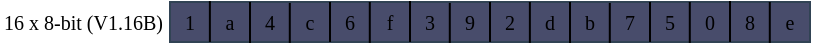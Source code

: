 <mxfile version="20.8.16" type="device"><diagram name="Page-1" id="pW30O8RiZeltL0tEvCey"><mxGraphModel dx="574" dy="342" grid="1" gridSize="10" guides="1" tooltips="1" connect="1" arrows="1" fold="1" page="1" pageScale="1" pageWidth="850" pageHeight="1100" math="0" shadow="0"><root><mxCell id="0"/><mxCell id="1" parent="0"/><mxCell id="7NG4DoCBRHNXgB4UoKG1-1" value="" style="rounded=0;whiteSpace=wrap;html=1;fillColor=#484C6B;strokeColor=#314354;fontColor=#ffffff;" vertex="1" parent="1"><mxGeometry x="160" y="240" width="320" height="20" as="geometry"/></mxCell><mxCell id="7NG4DoCBRHNXgB4UoKG1-2" value="" style="endArrow=none;html=1;rounded=0;exitX=0.25;exitY=1;exitDx=0;exitDy=0;" edge="1" parent="1" source="7NG4DoCBRHNXgB4UoKG1-1"><mxGeometry width="50" height="50" relative="1" as="geometry"><mxPoint x="160" y="360" as="sourcePoint"/><mxPoint x="240.0" y="240" as="targetPoint"/><Array as="points"><mxPoint x="240" y="260"/><mxPoint x="240" y="250"/></Array></mxGeometry></mxCell><mxCell id="7NG4DoCBRHNXgB4UoKG1-3" value="" style="endArrow=none;html=1;rounded=0;entryX=0.75;entryY=0;entryDx=0;entryDy=0;exitX=0.75;exitY=1;exitDx=0;exitDy=0;" edge="1" parent="1" source="7NG4DoCBRHNXgB4UoKG1-1" target="7NG4DoCBRHNXgB4UoKG1-1"><mxGeometry width="50" height="50" relative="1" as="geometry"><mxPoint x="384.77" y="360" as="sourcePoint"/><mxPoint x="384.77" y="320" as="targetPoint"/></mxGeometry></mxCell><mxCell id="7NG4DoCBRHNXgB4UoKG1-4" value="" style="endArrow=none;html=1;rounded=0;entryX=0.5;entryY=0;entryDx=0;entryDy=0;exitX=0.5;exitY=1;exitDx=0;exitDy=0;" edge="1" parent="1" source="7NG4DoCBRHNXgB4UoKG1-1" target="7NG4DoCBRHNXgB4UoKG1-1"><mxGeometry width="50" height="50" relative="1" as="geometry"><mxPoint x="190" y="360" as="sourcePoint"/><mxPoint x="240" y="310" as="targetPoint"/></mxGeometry></mxCell><mxCell id="7NG4DoCBRHNXgB4UoKG1-5" value="" style="endArrow=none;html=1;rounded=0;entryX=0.125;entryY=0;entryDx=0;entryDy=0;entryPerimeter=0;exitX=0.125;exitY=1.023;exitDx=0;exitDy=0;exitPerimeter=0;" edge="1" parent="1" source="7NG4DoCBRHNXgB4UoKG1-1" target="7NG4DoCBRHNXgB4UoKG1-1"><mxGeometry width="50" height="50" relative="1" as="geometry"><mxPoint x="170" y="330" as="sourcePoint"/><mxPoint x="250" y="280" as="targetPoint"/></mxGeometry></mxCell><mxCell id="7NG4DoCBRHNXgB4UoKG1-6" value="" style="endArrow=none;html=1;rounded=0;entryX=0.125;entryY=0;entryDx=0;entryDy=0;entryPerimeter=0;exitX=0.125;exitY=1.023;exitDx=0;exitDy=0;exitPerimeter=0;" edge="1" parent="1"><mxGeometry width="50" height="50" relative="1" as="geometry"><mxPoint x="280.0" y="260" as="sourcePoint"/><mxPoint x="280.0" y="239.54" as="targetPoint"/></mxGeometry></mxCell><mxCell id="7NG4DoCBRHNXgB4UoKG1-7" value="" style="endArrow=none;html=1;rounded=0;entryX=0.125;entryY=0;entryDx=0;entryDy=0;entryPerimeter=0;exitX=0.125;exitY=1.023;exitDx=0;exitDy=0;exitPerimeter=0;" edge="1" parent="1"><mxGeometry width="50" height="50" relative="1" as="geometry"><mxPoint x="360.0" y="260.46" as="sourcePoint"/><mxPoint x="360.0" y="240" as="targetPoint"/></mxGeometry></mxCell><mxCell id="7NG4DoCBRHNXgB4UoKG1-8" value="" style="endArrow=none;html=1;rounded=0;entryX=0.125;entryY=0;entryDx=0;entryDy=0;entryPerimeter=0;exitX=0.125;exitY=1.023;exitDx=0;exitDy=0;exitPerimeter=0;" edge="1" parent="1"><mxGeometry width="50" height="50" relative="1" as="geometry"><mxPoint x="440.0" y="260" as="sourcePoint"/><mxPoint x="440.0" y="239.54" as="targetPoint"/></mxGeometry></mxCell><mxCell id="7NG4DoCBRHNXgB4UoKG1-9" value="16 x 8-bit (V1.16B)" style="text;html=1;strokeColor=none;fillColor=none;align=left;verticalAlign=middle;whiteSpace=wrap;rounded=0;fontSize=10;fontFamily=Computer Modern;" vertex="1" parent="1"><mxGeometry x="75" y="242.5" width="100" height="15" as="geometry"/></mxCell><mxCell id="7NG4DoCBRHNXgB4UoKG1-27" value="" style="endArrow=none;html=1;rounded=0;exitX=0.25;exitY=1;exitDx=0;exitDy=0;" edge="1" parent="1"><mxGeometry width="50" height="50" relative="1" as="geometry"><mxPoint x="219.9" y="260.46" as="sourcePoint"/><mxPoint x="219.9" y="240.46" as="targetPoint"/><Array as="points"><mxPoint x="219.9" y="260.46"/><mxPoint x="219.9" y="250.46"/></Array></mxGeometry></mxCell><mxCell id="7NG4DoCBRHNXgB4UoKG1-28" value="" style="endArrow=none;html=1;rounded=0;entryX=0.75;entryY=0;entryDx=0;entryDy=0;exitX=0.75;exitY=1;exitDx=0;exitDy=0;" edge="1" parent="1"><mxGeometry width="50" height="50" relative="1" as="geometry"><mxPoint x="379.9" y="260.46" as="sourcePoint"/><mxPoint x="379.9" y="240.46" as="targetPoint"/></mxGeometry></mxCell><mxCell id="7NG4DoCBRHNXgB4UoKG1-29" value="" style="endArrow=none;html=1;rounded=0;entryX=0.5;entryY=0;entryDx=0;entryDy=0;exitX=0.5;exitY=1;exitDx=0;exitDy=0;" edge="1" parent="1"><mxGeometry width="50" height="50" relative="1" as="geometry"><mxPoint x="299.9" y="260.46" as="sourcePoint"/><mxPoint x="299.9" y="240.46" as="targetPoint"/></mxGeometry></mxCell><mxCell id="7NG4DoCBRHNXgB4UoKG1-30" value="" style="endArrow=none;html=1;rounded=0;entryX=0.125;entryY=0;entryDx=0;entryDy=0;entryPerimeter=0;exitX=0.125;exitY=1.023;exitDx=0;exitDy=0;exitPerimeter=0;" edge="1" parent="1"><mxGeometry width="50" height="50" relative="1" as="geometry"><mxPoint x="259.9" y="260.46" as="sourcePoint"/><mxPoint x="259.9" y="240" as="targetPoint"/></mxGeometry></mxCell><mxCell id="7NG4DoCBRHNXgB4UoKG1-31" value="" style="endArrow=none;html=1;rounded=0;entryX=0.125;entryY=0;entryDx=0;entryDy=0;entryPerimeter=0;exitX=0.125;exitY=1.023;exitDx=0;exitDy=0;exitPerimeter=0;" edge="1" parent="1"><mxGeometry width="50" height="50" relative="1" as="geometry"><mxPoint x="419.9" y="260.46" as="sourcePoint"/><mxPoint x="419.9" y="240" as="targetPoint"/></mxGeometry></mxCell><mxCell id="7NG4DoCBRHNXgB4UoKG1-32" value="" style="endArrow=none;html=1;rounded=0;entryX=0.125;entryY=0;entryDx=0;entryDy=0;entryPerimeter=0;exitX=0.125;exitY=1.023;exitDx=0;exitDy=0;exitPerimeter=0;" edge="1" parent="1"><mxGeometry width="50" height="50" relative="1" as="geometry"><mxPoint x="459.9" y="260.46" as="sourcePoint"/><mxPoint x="459.9" y="240" as="targetPoint"/></mxGeometry></mxCell><mxCell id="7NG4DoCBRHNXgB4UoKG1-33" value="" style="endArrow=none;html=1;rounded=0;entryX=0.125;entryY=0;entryDx=0;entryDy=0;entryPerimeter=0;exitX=0.125;exitY=1.023;exitDx=0;exitDy=0;exitPerimeter=0;" edge="1" parent="1"><mxGeometry width="50" height="50" relative="1" as="geometry"><mxPoint x="179.94" y="260" as="sourcePoint"/><mxPoint x="179.94" y="239.54" as="targetPoint"/></mxGeometry></mxCell><mxCell id="7NG4DoCBRHNXgB4UoKG1-34" value="" style="endArrow=none;html=1;rounded=0;entryX=0.125;entryY=0;entryDx=0;entryDy=0;entryPerimeter=0;exitX=0.125;exitY=1.023;exitDx=0;exitDy=0;exitPerimeter=0;" edge="1" parent="1"><mxGeometry width="50" height="50" relative="1" as="geometry"><mxPoint x="339.94" y="260.46" as="sourcePoint"/><mxPoint x="339.94" y="240" as="targetPoint"/></mxGeometry></mxCell><mxCell id="7NG4DoCBRHNXgB4UoKG1-35" value="e" style="text;html=1;strokeColor=none;fillColor=none;align=center;verticalAlign=middle;whiteSpace=wrap;rounded=0;fontSize=10;fontFamily=Source Code Pro;" vertex="1" parent="1"><mxGeometry x="465" y="245" width="10" height="10" as="geometry"/></mxCell><mxCell id="7NG4DoCBRHNXgB4UoKG1-36" value="0" style="text;html=1;strokeColor=none;fillColor=none;align=center;verticalAlign=middle;whiteSpace=wrap;rounded=0;fontSize=10;fontFamily=Source Code Pro;" vertex="1" parent="1"><mxGeometry x="425" y="245" width="10" height="10" as="geometry"/></mxCell><mxCell id="7NG4DoCBRHNXgB4UoKG1-37" value="7" style="text;html=1;strokeColor=none;fillColor=none;align=center;verticalAlign=middle;whiteSpace=wrap;rounded=0;fontSize=10;fontFamily=Source Code Pro;" vertex="1" parent="1"><mxGeometry x="385" y="245" width="10" height="10" as="geometry"/></mxCell><mxCell id="7NG4DoCBRHNXgB4UoKG1-38" value="d" style="text;html=1;strokeColor=none;fillColor=none;align=center;verticalAlign=middle;whiteSpace=wrap;rounded=0;fontSize=10;fontFamily=Source Code Pro;" vertex="1" parent="1"><mxGeometry x="345" y="245" width="10" height="10" as="geometry"/></mxCell><mxCell id="7NG4DoCBRHNXgB4UoKG1-39" value="8" style="text;html=1;strokeColor=none;fillColor=none;align=center;verticalAlign=middle;whiteSpace=wrap;rounded=0;fontSize=10;fontFamily=Source Code Pro;" vertex="1" parent="1"><mxGeometry x="445" y="245" width="10" height="10" as="geometry"/></mxCell><mxCell id="7NG4DoCBRHNXgB4UoKG1-40" value="5" style="text;html=1;strokeColor=none;fillColor=none;align=center;verticalAlign=middle;whiteSpace=wrap;rounded=0;fontSize=10;fontFamily=Source Code Pro;" vertex="1" parent="1"><mxGeometry x="405" y="245" width="10" height="10" as="geometry"/></mxCell><mxCell id="7NG4DoCBRHNXgB4UoKG1-41" value="b" style="text;html=1;strokeColor=none;fillColor=none;align=center;verticalAlign=middle;whiteSpace=wrap;rounded=0;fontSize=10;fontFamily=Source Code Pro;" vertex="1" parent="1"><mxGeometry x="365" y="245" width="10" height="10" as="geometry"/></mxCell><mxCell id="7NG4DoCBRHNXgB4UoKG1-42" value="2" style="text;html=1;strokeColor=none;fillColor=none;align=center;verticalAlign=middle;whiteSpace=wrap;rounded=0;fontSize=10;fontFamily=Source Code Pro;" vertex="1" parent="1"><mxGeometry x="325" y="245" width="10" height="10" as="geometry"/></mxCell><mxCell id="7NG4DoCBRHNXgB4UoKG1-43" value="9" style="text;html=1;strokeColor=none;fillColor=none;align=center;verticalAlign=middle;whiteSpace=wrap;rounded=0;fontSize=10;fontFamily=Source Code Pro;" vertex="1" parent="1"><mxGeometry x="305" y="245" width="10" height="10" as="geometry"/></mxCell><mxCell id="7NG4DoCBRHNXgB4UoKG1-44" value="f" style="text;html=1;strokeColor=none;fillColor=none;align=center;verticalAlign=middle;whiteSpace=wrap;rounded=0;fontSize=10;fontFamily=Source Code Pro;" vertex="1" parent="1"><mxGeometry x="265" y="245" width="10" height="10" as="geometry"/></mxCell><mxCell id="7NG4DoCBRHNXgB4UoKG1-45" value="c" style="text;html=1;strokeColor=none;fillColor=none;align=center;verticalAlign=middle;whiteSpace=wrap;rounded=0;fontSize=10;fontFamily=Source Code Pro;" vertex="1" parent="1"><mxGeometry x="225" y="245" width="10" height="10" as="geometry"/></mxCell><mxCell id="7NG4DoCBRHNXgB4UoKG1-46" value="a" style="text;html=1;strokeColor=none;fillColor=none;align=center;verticalAlign=middle;whiteSpace=wrap;rounded=0;fontSize=10;fontFamily=Source Code Pro;" vertex="1" parent="1"><mxGeometry x="185" y="245" width="10" height="10" as="geometry"/></mxCell><mxCell id="7NG4DoCBRHNXgB4UoKG1-47" value="3" style="text;html=1;strokeColor=none;fillColor=none;align=center;verticalAlign=middle;whiteSpace=wrap;rounded=0;fontSize=10;fontFamily=Source Code Pro;" vertex="1" parent="1"><mxGeometry x="285" y="245" width="10" height="10" as="geometry"/></mxCell><mxCell id="7NG4DoCBRHNXgB4UoKG1-48" value="6" style="text;html=1;strokeColor=none;fillColor=none;align=center;verticalAlign=middle;whiteSpace=wrap;rounded=0;fontSize=10;fontFamily=Source Code Pro;" vertex="1" parent="1"><mxGeometry x="245" y="245" width="10" height="10" as="geometry"/></mxCell><mxCell id="7NG4DoCBRHNXgB4UoKG1-49" value="4" style="text;html=1;strokeColor=none;fillColor=none;align=center;verticalAlign=middle;whiteSpace=wrap;rounded=0;fontSize=10;fontFamily=Source Code Pro;" vertex="1" parent="1"><mxGeometry x="205" y="245" width="10" height="10" as="geometry"/></mxCell><mxCell id="7NG4DoCBRHNXgB4UoKG1-50" value="1" style="text;html=1;strokeColor=none;fillColor=none;align=center;verticalAlign=middle;whiteSpace=wrap;rounded=0;fontSize=10;fontFamily=Source Code Pro;" vertex="1" parent="1"><mxGeometry x="165" y="245" width="10" height="10" as="geometry"/></mxCell></root></mxGraphModel></diagram></mxfile>